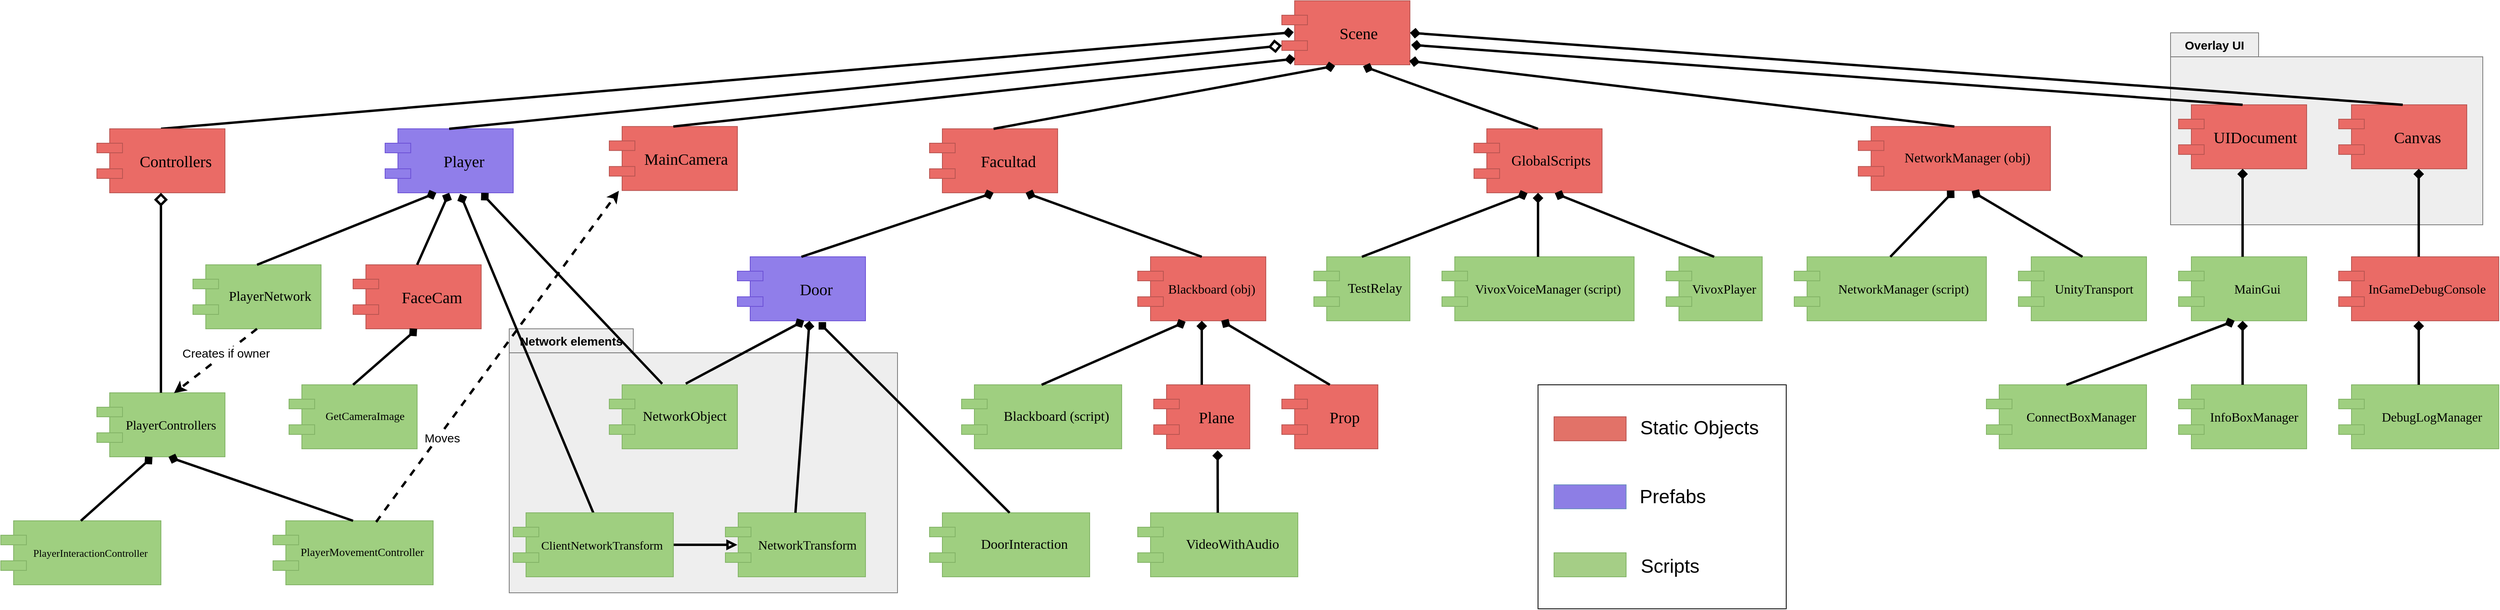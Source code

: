 <mxfile version="22.1.17" type="device">
  <diagram name="Page-1" id="5f0bae14-7c28-e335-631c-24af17079c00">
    <mxGraphModel dx="5785" dy="1930" grid="1" gridSize="10" guides="1" tooltips="1" connect="1" arrows="1" fold="1" page="1" pageScale="1" pageWidth="1100" pageHeight="850" background="none" math="0" shadow="0">
      <root>
        <mxCell id="0" />
        <mxCell id="1" parent="0" />
        <mxCell id="Jn8JFCtktgWJxwUDa2yF-2" value="&lt;font style=&quot;font-size: 15px;&quot;&gt;Overlay UI&lt;/font&gt;" style="shape=folder;fontStyle=1;tabWidth=110;tabHeight=30;tabPosition=left;html=1;boundedLbl=1;labelInHeader=1;container=1;collapsible=0;whiteSpace=wrap;fillColor=#DDDDDD;opacity=50;" parent="1" vertex="1">
          <mxGeometry x="1430" y="80" width="390" height="240" as="geometry" />
        </mxCell>
        <mxCell id="Jn8JFCtktgWJxwUDa2yF-3" value="" style="html=1;strokeColor=none;resizeWidth=1;resizeHeight=1;fillColor=none;part=1;connectable=0;allowArrows=0;deletable=0;whiteSpace=wrap;" parent="Jn8JFCtktgWJxwUDa2yF-2" vertex="1">
          <mxGeometry width="390" height="10" relative="1" as="geometry">
            <mxPoint y="30" as="offset" />
          </mxGeometry>
        </mxCell>
        <mxCell id="Jn8JFCtktgWJxwUDa2yF-15" value="&lt;font style=&quot;font-size: 20px;&quot;&gt;UIDocument&amp;nbsp;&lt;/font&gt;" style="shape=component;align=center;spacingLeft=36;rounded=0;shadow=0;comic=0;labelBackgroundColor=none;strokeWidth=1;fontFamily=Verdana;fontSize=12;html=1;fillColor=#EA6B66;strokeColor=#b85450;gradientColor=none;" parent="Jn8JFCtktgWJxwUDa2yF-2" vertex="1">
          <mxGeometry x="10" y="90" width="160" height="80" as="geometry" />
        </mxCell>
        <mxCell id="Jn8JFCtktgWJxwUDa2yF-13" value="&lt;font style=&quot;font-size: 20px;&quot;&gt;Canvas&lt;/font&gt;" style="shape=component;align=center;spacingLeft=36;rounded=0;shadow=0;comic=0;labelBackgroundColor=none;strokeWidth=1;fontFamily=Verdana;fontSize=12;html=1;fillColor=#EA6B66;strokeColor=#b85450;gradientColor=none;" parent="Jn8JFCtktgWJxwUDa2yF-2" vertex="1">
          <mxGeometry x="210" y="90" width="160" height="80" as="geometry" />
        </mxCell>
        <mxCell id="Jn8JFCtktgWJxwUDa2yF-46" value="&lt;span style=&quot;font-size: 15px;&quot;&gt;Network elements&lt;/span&gt;" style="shape=folder;fontStyle=1;tabWidth=155;tabHeight=30;tabPosition=left;html=1;boundedLbl=1;labelInHeader=1;container=1;collapsible=0;whiteSpace=wrap;fillColor=#DDDDDD;opacity=50;" parent="1" vertex="1">
          <mxGeometry x="-645" y="450" width="485" height="330" as="geometry" />
        </mxCell>
        <mxCell id="Jn8JFCtktgWJxwUDa2yF-47" value="" style="html=1;strokeColor=none;resizeWidth=1;resizeHeight=1;fillColor=none;part=1;connectable=0;allowArrows=0;deletable=0;whiteSpace=wrap;" parent="Jn8JFCtktgWJxwUDa2yF-46" vertex="1">
          <mxGeometry width="485" height="10" relative="1" as="geometry">
            <mxPoint y="30" as="offset" />
          </mxGeometry>
        </mxCell>
        <mxCell id="Jn8JFCtktgWJxwUDa2yF-41" value="&lt;font style=&quot;font-size: 16px;&quot;&gt;NetworkTransform&amp;nbsp;&amp;nbsp;&lt;/font&gt;" style="shape=component;align=center;spacingLeft=36;rounded=0;shadow=0;comic=0;labelBackgroundColor=none;strokeWidth=1;fontFamily=Verdana;fontSize=12;html=1;fillColor=#9fcf80;strokeColor=#82b366;gradientColor=none;" parent="Jn8JFCtktgWJxwUDa2yF-46" vertex="1">
          <mxGeometry x="270" y="230" width="175" height="80" as="geometry" />
        </mxCell>
        <mxCell id="Jn8JFCtktgWJxwUDa2yF-44" value="&lt;span style=&quot;font-size: 17px;&quot;&gt;NetworkObject&amp;nbsp;&amp;nbsp;&lt;/span&gt;" style="shape=component;align=center;spacingLeft=36;rounded=0;shadow=0;comic=0;labelBackgroundColor=none;strokeWidth=1;fontFamily=Verdana;fontSize=12;html=1;fillColor=#9fcf80;strokeColor=#82b366;gradientColor=none;" parent="Jn8JFCtktgWJxwUDa2yF-46" vertex="1">
          <mxGeometry x="125" y="70" width="160" height="80" as="geometry" />
        </mxCell>
        <mxCell id="Jn8JFCtktgWJxwUDa2yF-17" value="" style="rounded=0;orthogonalLoop=1;jettySize=auto;html=1;entryX=0.5;entryY=0;entryDx=0;entryDy=0;startArrow=diamond;startFill=1;endArrow=none;endFill=0;strokeWidth=3;exitX=0.093;exitY=0.491;exitDx=0;exitDy=0;exitPerimeter=0;" parent="1" source="Jn8JFCtktgWJxwUDa2yF-1" target="Jn8JFCtktgWJxwUDa2yF-7" edge="1">
          <mxGeometry relative="1" as="geometry">
            <mxPoint x="-240" y="90" as="targetPoint" />
          </mxGeometry>
        </mxCell>
        <mxCell id="Jn8JFCtktgWJxwUDa2yF-1" value="&lt;font style=&quot;font-size: 20px;&quot;&gt;Scene&amp;nbsp;&lt;/font&gt;" style="shape=component;align=center;spacingLeft=36;rounded=0;shadow=0;comic=0;labelBackgroundColor=none;strokeWidth=1;fontFamily=Verdana;fontSize=12;html=1;fillColor=#EA6B66;strokeColor=#b85450;gradientColor=none;" parent="1" vertex="1">
          <mxGeometry x="320" y="40" width="160" height="80" as="geometry" />
        </mxCell>
        <mxCell id="Jn8JFCtktgWJxwUDa2yF-7" value="&lt;font style=&quot;font-size: 20px;&quot;&gt;Controllers&lt;/font&gt;" style="shape=component;align=center;spacingLeft=36;rounded=0;shadow=0;comic=0;labelBackgroundColor=none;strokeWidth=1;fontFamily=Verdana;fontSize=12;html=1;fillColor=#EA6B66;strokeColor=#b85450;gradientColor=none;" parent="1" vertex="1">
          <mxGeometry x="-1160" y="200" width="160" height="80" as="geometry" />
        </mxCell>
        <mxCell id="Jn8JFCtktgWJxwUDa2yF-8" value="&lt;font style=&quot;font-size: 20px;&quot;&gt;Player&lt;/font&gt;" style="shape=component;align=center;spacingLeft=36;rounded=0;shadow=0;comic=0;labelBackgroundColor=none;strokeWidth=1;fontFamily=Verdana;fontSize=12;html=1;fillColor=#907EEA;strokeColor=#6C51D6;gradientColor=none;" parent="1" vertex="1">
          <mxGeometry x="-800" y="200" width="160" height="80" as="geometry" />
        </mxCell>
        <mxCell id="Jn8JFCtktgWJxwUDa2yF-9" value="&lt;font style=&quot;font-size: 20px;&quot;&gt;Facultad&lt;/font&gt;" style="shape=component;align=center;spacingLeft=36;rounded=0;shadow=0;comic=0;labelBackgroundColor=none;strokeWidth=1;fontFamily=Verdana;fontSize=12;html=1;fillColor=#EA6B66;strokeColor=#b85450;gradientColor=none;" parent="1" vertex="1">
          <mxGeometry x="-120" y="200" width="160" height="80" as="geometry" />
        </mxCell>
        <mxCell id="Jn8JFCtktgWJxwUDa2yF-10" value="&lt;font style=&quot;font-size: 17px;&quot;&gt;NetworkManager (obj)&amp;nbsp;&lt;/font&gt;" style="shape=component;align=center;spacingLeft=36;rounded=0;shadow=0;comic=0;labelBackgroundColor=none;strokeWidth=1;fontFamily=Verdana;fontSize=12;html=1;fillColor=#EA6B66;strokeColor=#b85450;gradientColor=none;" parent="1" vertex="1">
          <mxGeometry x="1040" y="197.12" width="240" height="80" as="geometry" />
        </mxCell>
        <mxCell id="Jn8JFCtktgWJxwUDa2yF-12" value="&lt;font style=&quot;font-size: 20px;&quot;&gt;MainCamera&amp;nbsp;&lt;/font&gt;" style="shape=component;align=center;spacingLeft=36;rounded=0;shadow=0;comic=0;labelBackgroundColor=none;strokeWidth=1;fontFamily=Verdana;fontSize=12;html=1;fillColor=#EA6B66;strokeColor=#b85450;gradientColor=none;" parent="1" vertex="1">
          <mxGeometry x="-520" y="197.12" width="160" height="80" as="geometry" />
        </mxCell>
        <mxCell id="Jn8JFCtktgWJxwUDa2yF-14" value="&lt;font style=&quot;font-size: 18px;&quot;&gt;GlobalScripts&amp;nbsp;&lt;/font&gt;" style="shape=component;align=center;spacingLeft=36;rounded=0;shadow=0;comic=0;labelBackgroundColor=none;strokeWidth=1;fontFamily=Verdana;fontSize=12;html=1;fillColor=#EA6B66;strokeColor=#b85450;gradientColor=none;" parent="1" vertex="1">
          <mxGeometry x="560" y="200" width="160" height="80" as="geometry" />
        </mxCell>
        <mxCell id="Jn8JFCtktgWJxwUDa2yF-18" value="" style="rounded=0;orthogonalLoop=1;jettySize=auto;html=1;entryX=0.5;entryY=0;entryDx=0;entryDy=0;startArrow=diamond;startFill=0;endArrow=none;endFill=0;strokeWidth=3;exitX=0;exitY=0.7;exitDx=0;exitDy=0;endSize=10;startSize=10;targetPerimeterSpacing=0;" parent="1" source="Jn8JFCtktgWJxwUDa2yF-1" target="Jn8JFCtktgWJxwUDa2yF-8" edge="1">
          <mxGeometry relative="1" as="geometry">
            <mxPoint x="320" y="100" as="sourcePoint" />
            <mxPoint x="-910" y="210" as="targetPoint" />
          </mxGeometry>
        </mxCell>
        <mxCell id="Jn8JFCtktgWJxwUDa2yF-19" value="" style="rounded=0;orthogonalLoop=1;jettySize=auto;html=1;entryX=0.5;entryY=0;entryDx=0;entryDy=0;startArrow=diamond;startFill=1;endArrow=none;endFill=0;strokeWidth=3;exitX=0.416;exitY=1.017;exitDx=0;exitDy=0;exitPerimeter=0;" parent="1" source="Jn8JFCtktgWJxwUDa2yF-1" target="Jn8JFCtktgWJxwUDa2yF-9" edge="1">
          <mxGeometry relative="1" as="geometry">
            <mxPoint x="340" y="120" as="sourcePoint" />
            <mxPoint x="-710" y="210" as="targetPoint" />
          </mxGeometry>
        </mxCell>
        <mxCell id="Jn8JFCtktgWJxwUDa2yF-20" value="" style="rounded=0;orthogonalLoop=1;jettySize=auto;html=1;entryX=0.5;entryY=0;entryDx=0;entryDy=0;startArrow=diamond;startFill=1;endArrow=none;endFill=0;strokeWidth=3;exitX=0.995;exitY=0.94;exitDx=0;exitDy=0;exitPerimeter=0;" parent="1" source="Jn8JFCtktgWJxwUDa2yF-1" target="Jn8JFCtktgWJxwUDa2yF-10" edge="1">
          <mxGeometry relative="1" as="geometry">
            <mxPoint x="502.56" y="75.84" as="sourcePoint" />
            <mxPoint x="10" y="207.12" as="targetPoint" />
          </mxGeometry>
        </mxCell>
        <mxCell id="Jn8JFCtktgWJxwUDa2yF-22" value="" style="rounded=0;orthogonalLoop=1;jettySize=auto;html=1;entryX=0.5;entryY=0;entryDx=0;entryDy=0;startArrow=diamond;startFill=1;endArrow=none;endFill=0;strokeWidth=3;fontStyle=1;exitX=0.105;exitY=0.905;exitDx=0;exitDy=0;exitPerimeter=0;" parent="1" source="Jn8JFCtktgWJxwUDa2yF-1" target="Jn8JFCtktgWJxwUDa2yF-12" edge="1">
          <mxGeometry relative="1" as="geometry">
            <mxPoint x="538.56" y="76.24" as="sourcePoint" />
            <mxPoint x="260" y="217.12" as="targetPoint" />
          </mxGeometry>
        </mxCell>
        <mxCell id="Jn8JFCtktgWJxwUDa2yF-23" value="" style="rounded=0;orthogonalLoop=1;jettySize=auto;html=1;entryX=0.5;entryY=0;entryDx=0;entryDy=0;startArrow=diamond;startFill=1;endArrow=none;endFill=0;strokeWidth=3;fontStyle=1;exitX=0.634;exitY=1.022;exitDx=0;exitDy=0;exitPerimeter=0;" parent="1" source="Jn8JFCtktgWJxwUDa2yF-1" target="Jn8JFCtktgWJxwUDa2yF-14" edge="1">
          <mxGeometry relative="1" as="geometry">
            <mxPoint x="563.52" y="76.8" as="sourcePoint" />
            <mxPoint x="770" y="207.12" as="targetPoint" />
          </mxGeometry>
        </mxCell>
        <mxCell id="Jn8JFCtktgWJxwUDa2yF-24" value="" style="rounded=0;orthogonalLoop=1;jettySize=auto;html=1;entryX=0.5;entryY=0;entryDx=0;entryDy=0;startArrow=diamond;startFill=1;endArrow=none;endFill=0;strokeWidth=3;fontStyle=1;exitX=1;exitY=0.5;exitDx=0;exitDy=0;" parent="1" source="Jn8JFCtktgWJxwUDa2yF-1" target="Jn8JFCtktgWJxwUDa2yF-13" edge="1">
          <mxGeometry relative="1" as="geometry">
            <mxPoint x="598.72" y="78.0" as="sourcePoint" />
            <mxPoint x="970" y="207.12" as="targetPoint" />
          </mxGeometry>
        </mxCell>
        <mxCell id="Jn8JFCtktgWJxwUDa2yF-25" value="" style="rounded=0;orthogonalLoop=1;jettySize=auto;html=1;entryX=0.5;entryY=0;entryDx=0;entryDy=0;startArrow=diamond;startFill=1;endArrow=none;endFill=0;strokeWidth=3;fontStyle=1;exitX=1.01;exitY=0.689;exitDx=0;exitDy=0;exitPerimeter=0;" parent="1" source="Jn8JFCtktgWJxwUDa2yF-1" target="Jn8JFCtktgWJxwUDa2yF-15" edge="1">
          <mxGeometry relative="1" as="geometry">
            <mxPoint x="599.68" y="60.0" as="sourcePoint" />
            <mxPoint x="1170" y="207.12" as="targetPoint" />
          </mxGeometry>
        </mxCell>
        <mxCell id="Jn8JFCtktgWJxwUDa2yF-26" value="&lt;font style=&quot;font-size: 17px;&quot;&gt;PlayerNetwork&amp;nbsp;&lt;/font&gt;" style="shape=component;align=center;spacingLeft=36;rounded=0;shadow=0;comic=0;labelBackgroundColor=none;strokeWidth=1;fontFamily=Verdana;fontSize=12;html=1;fillColor=#9fcf80;strokeColor=#82b366;gradientColor=none;" parent="1" vertex="1">
          <mxGeometry x="-1040" y="370" width="160" height="80" as="geometry" />
        </mxCell>
        <mxCell id="Jn8JFCtktgWJxwUDa2yF-27" value="&lt;font style=&quot;font-size: 16px;&quot;&gt;PlayerControllers&amp;nbsp; &amp;nbsp;&lt;/font&gt;" style="shape=component;align=center;spacingLeft=36;rounded=0;shadow=0;comic=0;labelBackgroundColor=none;strokeWidth=1;fontFamily=Verdana;fontSize=12;html=1;fillColor=#9fcf80;strokeColor=#82b366;gradientColor=none;" parent="1" vertex="1">
          <mxGeometry x="-1160" y="530" width="160" height="80" as="geometry" />
        </mxCell>
        <mxCell id="Jn8JFCtktgWJxwUDa2yF-28" value="&lt;font style=&quot;font-size: 13px;&quot;&gt;PlayerInteractionController&amp;nbsp; &amp;nbsp;&amp;nbsp;&lt;/font&gt;" style="shape=component;align=center;spacingLeft=36;rounded=0;shadow=0;comic=0;labelBackgroundColor=none;strokeWidth=1;fontFamily=Verdana;fontSize=12;html=1;fillColor=#9fcf80;strokeColor=#82b366;gradientColor=none;" parent="1" vertex="1">
          <mxGeometry x="-1280" y="690" width="200" height="80" as="geometry" />
        </mxCell>
        <mxCell id="Jn8JFCtktgWJxwUDa2yF-29" value="&lt;font style=&quot;font-size: 14px;&quot;&gt;PlayerMovementController&amp;nbsp; &amp;nbsp;&amp;nbsp;&lt;/font&gt;" style="shape=component;align=center;spacingLeft=36;rounded=0;shadow=0;comic=0;labelBackgroundColor=none;strokeWidth=1;fontFamily=Verdana;fontSize=12;html=1;fillColor=#9fcf80;strokeColor=#82b366;gradientColor=none;" parent="1" vertex="1">
          <mxGeometry x="-940" y="690" width="200" height="80" as="geometry" />
        </mxCell>
        <mxCell id="Jn8JFCtktgWJxwUDa2yF-30" value="" style="rounded=0;orthogonalLoop=1;jettySize=auto;html=1;entryX=0.5;entryY=0;entryDx=0;entryDy=0;startArrow=diamond;startFill=1;endArrow=none;endFill=0;strokeWidth=3;exitX=0.4;exitY=1;exitDx=0;exitDy=0;exitPerimeter=0;" parent="1" source="Jn8JFCtktgWJxwUDa2yF-8" target="Jn8JFCtktgWJxwUDa2yF-26" edge="1">
          <mxGeometry relative="1" as="geometry">
            <mxPoint x="-880" y="290" as="sourcePoint" />
            <mxPoint x="-850" y="620" as="targetPoint" />
          </mxGeometry>
        </mxCell>
        <mxCell id="Jn8JFCtktgWJxwUDa2yF-31" value="" style="rounded=0;orthogonalLoop=1;jettySize=auto;html=1;entryX=0.5;entryY=0;entryDx=0;entryDy=0;startArrow=diamond;startFill=0;endArrow=none;endFill=0;strokeWidth=3;exitX=0.5;exitY=1;exitDx=0;exitDy=0;startSize=10;endSize=10;" parent="1" source="Jn8JFCtktgWJxwUDa2yF-7" target="Jn8JFCtktgWJxwUDa2yF-27" edge="1">
          <mxGeometry relative="1" as="geometry">
            <mxPoint x="-1080" y="290" as="sourcePoint" />
            <mxPoint x="-860" y="590" as="targetPoint" />
          </mxGeometry>
        </mxCell>
        <mxCell id="Jn8JFCtktgWJxwUDa2yF-32" value="" style="rounded=0;orthogonalLoop=1;jettySize=auto;html=1;entryX=0.5;entryY=0;entryDx=0;entryDy=0;startArrow=diamond;startFill=1;endArrow=none;endFill=0;strokeWidth=3;exitX=0.434;exitY=1.002;exitDx=0;exitDy=0;exitPerimeter=0;" parent="1" source="Jn8JFCtktgWJxwUDa2yF-27" target="Jn8JFCtktgWJxwUDa2yF-28" edge="1">
          <mxGeometry relative="1" as="geometry">
            <mxPoint x="-1070" y="630" as="sourcePoint" />
            <mxPoint x="-1190" y="710" as="targetPoint" />
          </mxGeometry>
        </mxCell>
        <mxCell id="Jn8JFCtktgWJxwUDa2yF-33" value="" style="rounded=0;orthogonalLoop=1;jettySize=auto;html=1;entryX=0.5;entryY=0;entryDx=0;entryDy=0;startArrow=diamond;startFill=1;endArrow=none;endFill=0;strokeWidth=3;exitX=0.559;exitY=1.002;exitDx=0;exitDy=0;exitPerimeter=0;" parent="1" source="Jn8JFCtktgWJxwUDa2yF-27" target="Jn8JFCtktgWJxwUDa2yF-29" edge="1">
          <mxGeometry relative="1" as="geometry">
            <mxPoint x="-1070" y="620" as="sourcePoint" />
            <mxPoint x="-1150" y="700" as="targetPoint" />
          </mxGeometry>
        </mxCell>
        <mxCell id="Jn8JFCtktgWJxwUDa2yF-34" value="" style="rounded=0;orthogonalLoop=1;jettySize=auto;html=1;entryX=0.602;entryY=0.005;entryDx=0;entryDy=0;startArrow=none;startFill=0;endArrow=classic;endFill=1;strokeWidth=3;exitX=0.5;exitY=1;exitDx=0;exitDy=0;entryPerimeter=0;dashed=1;" parent="1" source="Jn8JFCtktgWJxwUDa2yF-26" target="Jn8JFCtktgWJxwUDa2yF-27" edge="1">
          <mxGeometry relative="1" as="geometry">
            <mxPoint x="-780" y="470" as="sourcePoint" />
            <mxPoint x="-700" y="710" as="targetPoint" />
          </mxGeometry>
        </mxCell>
        <mxCell id="Jn8JFCtktgWJxwUDa2yF-35" value="&lt;font style=&quot;font-size: 15px;&quot;&gt;Creates if owner&lt;/font&gt;" style="edgeLabel;html=1;align=center;verticalAlign=middle;resizable=0;points=[];" parent="Jn8JFCtktgWJxwUDa2yF-34" vertex="1" connectable="0">
          <mxGeometry x="-0.05" y="3" relative="1" as="geometry">
            <mxPoint x="8" y="-11" as="offset" />
          </mxGeometry>
        </mxCell>
        <mxCell id="Jn8JFCtktgWJxwUDa2yF-38" value="" style="rounded=0;orthogonalLoop=1;jettySize=auto;html=1;entryX=0.5;entryY=0;entryDx=0;entryDy=0;startArrow=diamond;startFill=1;endArrow=none;endFill=0;strokeWidth=3;exitX=0.586;exitY=1.016;exitDx=0;exitDy=0;exitPerimeter=0;" parent="1" source="Jn8JFCtktgWJxwUDa2yF-8" target="Jn8JFCtktgWJxwUDa2yF-37" edge="1">
          <mxGeometry relative="1" as="geometry">
            <mxPoint x="-710" y="290" as="sourcePoint" />
            <mxPoint x="-790" y="370" as="targetPoint" />
          </mxGeometry>
        </mxCell>
        <mxCell id="Jn8JFCtktgWJxwUDa2yF-39" value="&lt;font style=&quot;font-size: 20px;&quot;&gt;Door&lt;/font&gt;" style="shape=component;align=center;spacingLeft=36;rounded=0;shadow=0;comic=0;labelBackgroundColor=none;strokeWidth=1;fontFamily=Verdana;fontSize=12;html=1;fillColor=#907EEA;strokeColor=#6C51D6;gradientColor=none;" parent="1" vertex="1">
          <mxGeometry x="-360" y="360" width="160" height="80" as="geometry" />
        </mxCell>
        <mxCell id="Jn8JFCtktgWJxwUDa2yF-40" value="" style="rounded=0;orthogonalLoop=1;jettySize=auto;html=1;entryX=0.5;entryY=0;entryDx=0;entryDy=0;startArrow=diamond;startFill=1;endArrow=none;endFill=0;strokeWidth=3;exitX=0.5;exitY=1;exitDx=0;exitDy=0;" parent="1" source="Jn8JFCtktgWJxwUDa2yF-9" target="Jn8JFCtktgWJxwUDa2yF-39" edge="1">
          <mxGeometry relative="1" as="geometry">
            <mxPoint x="-45" y="260" as="sourcePoint" />
            <mxPoint x="-400" y="381" as="targetPoint" />
          </mxGeometry>
        </mxCell>
        <mxCell id="Jn8JFCtktgWJxwUDa2yF-42" value="" style="rounded=0;orthogonalLoop=1;jettySize=auto;html=1;entryX=0.5;entryY=0;entryDx=0;entryDy=0;startArrow=diamond;startFill=1;endArrow=none;endFill=0;strokeWidth=3;" parent="1" target="Jn8JFCtktgWJxwUDa2yF-41" edge="1">
          <mxGeometry relative="1" as="geometry">
            <mxPoint x="-270" y="440" as="sourcePoint" />
            <mxPoint x="-300" y="550" as="targetPoint" />
          </mxGeometry>
        </mxCell>
        <mxCell id="Jn8JFCtktgWJxwUDa2yF-43" value="" style="rounded=0;orthogonalLoop=1;jettySize=auto;html=1;entryX=1;entryY=0.5;entryDx=0;entryDy=0;startArrow=block;startFill=0;endArrow=none;endFill=0;strokeWidth=3;" parent="1" target="Jn8JFCtktgWJxwUDa2yF-37" edge="1">
          <mxGeometry relative="1" as="geometry">
            <mxPoint x="-360" y="720" as="sourcePoint" />
            <mxPoint x="-390" y="710" as="targetPoint" />
          </mxGeometry>
        </mxCell>
        <mxCell id="Jn8JFCtktgWJxwUDa2yF-45" value="" style="rounded=0;orthogonalLoop=1;jettySize=auto;html=1;entryX=0.597;entryY=-0.018;entryDx=0;entryDy=0;startArrow=diamond;startFill=1;endArrow=none;endFill=0;strokeWidth=3;exitX=0.521;exitY=0.997;exitDx=0;exitDy=0;exitPerimeter=0;entryPerimeter=0;" parent="1" source="Jn8JFCtktgWJxwUDa2yF-39" target="Jn8JFCtktgWJxwUDa2yF-44" edge="1">
          <mxGeometry relative="1" as="geometry">
            <mxPoint x="-470" y="450" as="sourcePoint" />
            <mxPoint x="-470" y="530" as="targetPoint" />
          </mxGeometry>
        </mxCell>
        <mxCell id="Jn8JFCtktgWJxwUDa2yF-48" value="&lt;font style=&quot;font-size: 17px;&quot;&gt;DoorInteraction&lt;/font&gt;" style="shape=component;align=center;spacingLeft=36;rounded=0;shadow=0;comic=0;labelBackgroundColor=none;strokeWidth=1;fontFamily=Verdana;fontSize=12;html=1;fillColor=#9fcf80;strokeColor=#82b366;gradientColor=none;" parent="1" vertex="1">
          <mxGeometry x="-120" y="680" width="200" height="80" as="geometry" />
        </mxCell>
        <mxCell id="Jn8JFCtktgWJxwUDa2yF-49" value="" style="rounded=0;orthogonalLoop=1;jettySize=auto;html=1;entryX=0.5;entryY=0;entryDx=0;entryDy=0;startArrow=diamond;startFill=1;endArrow=none;endFill=0;strokeWidth=3;exitX=0.634;exitY=1.021;exitDx=0;exitDy=0;exitPerimeter=0;" parent="1" source="Jn8JFCtktgWJxwUDa2yF-39" target="Jn8JFCtktgWJxwUDa2yF-48" edge="1">
          <mxGeometry relative="1" as="geometry">
            <mxPoint x="-265" y="451" as="sourcePoint" />
            <mxPoint x="-270" y="530" as="targetPoint" />
          </mxGeometry>
        </mxCell>
        <mxCell id="Jn8JFCtktgWJxwUDa2yF-50" value="&lt;font style=&quot;font-size: 16px;&quot;&gt;Blackboard (obj)&amp;nbsp; &amp;nbsp;&lt;/font&gt;" style="shape=component;align=center;spacingLeft=36;rounded=0;shadow=0;comic=0;labelBackgroundColor=none;strokeWidth=1;fontFamily=Verdana;fontSize=12;html=1;fillColor=#EA6B66;strokeColor=#b85450;gradientColor=none;" parent="1" vertex="1">
          <mxGeometry x="140" y="360" width="160" height="80" as="geometry" />
        </mxCell>
        <mxCell id="Jn8JFCtktgWJxwUDa2yF-51" value="" style="rounded=0;orthogonalLoop=1;jettySize=auto;html=1;entryX=0.413;entryY=-0.016;entryDx=0;entryDy=0;startArrow=diamond;startFill=1;endArrow=none;endFill=0;strokeWidth=3;exitX=0.75;exitY=1;exitDx=0;exitDy=0;entryPerimeter=0;" parent="1" source="Jn8JFCtktgWJxwUDa2yF-8" target="Jn8JFCtktgWJxwUDa2yF-44" edge="1">
          <mxGeometry relative="1" as="geometry">
            <mxPoint x="-696" y="291" as="sourcePoint" />
            <mxPoint x="-550" y="690" as="targetPoint" />
          </mxGeometry>
        </mxCell>
        <mxCell id="Jn8JFCtktgWJxwUDa2yF-53" value="&lt;font style=&quot;font-size: 17px;&quot;&gt;Blackboard (script)&lt;/font&gt;" style="shape=component;align=center;spacingLeft=36;rounded=0;shadow=0;comic=0;labelBackgroundColor=none;strokeWidth=1;fontFamily=Verdana;fontSize=12;html=1;fillColor=#9fcf80;strokeColor=#82b366;gradientColor=none;" parent="1" vertex="1">
          <mxGeometry x="-80" y="520" width="200" height="80" as="geometry" />
        </mxCell>
        <mxCell id="Jn8JFCtktgWJxwUDa2yF-54" value="&lt;font style=&quot;font-size: 20px;&quot;&gt;Plane&lt;/font&gt;" style="shape=component;align=center;spacingLeft=36;rounded=0;shadow=0;comic=0;labelBackgroundColor=none;strokeWidth=1;fontFamily=Verdana;fontSize=12;html=1;fillColor=#EA6B66;strokeColor=#b85450;gradientColor=none;" parent="1" vertex="1">
          <mxGeometry x="160" y="520" width="120" height="80" as="geometry" />
        </mxCell>
        <mxCell id="Jn8JFCtktgWJxwUDa2yF-55" value="&lt;font style=&quot;font-size: 20px;&quot;&gt;Prop&lt;/font&gt;" style="shape=component;align=center;spacingLeft=36;rounded=0;shadow=0;comic=0;labelBackgroundColor=none;strokeWidth=1;fontFamily=Verdana;fontSize=12;html=1;fillColor=#EA6B66;strokeColor=#b85450;gradientColor=none;" parent="1" vertex="1">
          <mxGeometry x="320" y="520" width="120" height="80" as="geometry" />
        </mxCell>
        <mxCell id="Jn8JFCtktgWJxwUDa2yF-57" value="&lt;span style=&quot;font-size: 17px;&quot;&gt;VideoWithAudio&lt;/span&gt;" style="shape=component;align=center;spacingLeft=36;rounded=0;shadow=0;comic=0;labelBackgroundColor=none;strokeWidth=1;fontFamily=Verdana;fontSize=12;html=1;fillColor=#9fcf80;strokeColor=#82b366;gradientColor=none;" parent="1" vertex="1">
          <mxGeometry x="140" y="680" width="200" height="80" as="geometry" />
        </mxCell>
        <mxCell id="Jn8JFCtktgWJxwUDa2yF-58" value="" style="rounded=0;orthogonalLoop=1;jettySize=auto;html=1;entryX=0.5;entryY=0;entryDx=0;entryDy=0;startArrow=diamond;startFill=1;endArrow=none;endFill=0;strokeWidth=3;exitX=0.374;exitY=1.015;exitDx=0;exitDy=0;exitPerimeter=0;" parent="1" source="Jn8JFCtktgWJxwUDa2yF-50" target="Jn8JFCtktgWJxwUDa2yF-53" edge="1">
          <mxGeometry relative="1" as="geometry">
            <mxPoint x="-329" y="452" as="sourcePoint" />
            <mxPoint x="-90" y="690" as="targetPoint" />
          </mxGeometry>
        </mxCell>
        <mxCell id="Jn8JFCtktgWJxwUDa2yF-59" value="" style="rounded=0;orthogonalLoop=1;jettySize=auto;html=1;entryX=0.5;entryY=0;entryDx=0;entryDy=0;startArrow=diamond;startFill=1;endArrow=none;endFill=0;strokeWidth=3;exitX=0.5;exitY=1;exitDx=0;exitDy=0;" parent="1" source="Jn8JFCtktgWJxwUDa2yF-50" target="Jn8JFCtktgWJxwUDa2yF-54" edge="1">
          <mxGeometry relative="1" as="geometry">
            <mxPoint x="210" y="450" as="sourcePoint" />
            <mxPoint x="30" y="530" as="targetPoint" />
          </mxGeometry>
        </mxCell>
        <mxCell id="Jn8JFCtktgWJxwUDa2yF-61" value="" style="rounded=0;orthogonalLoop=1;jettySize=auto;html=1;entryX=0.5;entryY=0;entryDx=0;entryDy=0;startArrow=diamond;startFill=1;endArrow=none;endFill=0;strokeWidth=3;exitX=0.652;exitY=0.999;exitDx=0;exitDy=0;exitPerimeter=0;" parent="1" source="Jn8JFCtktgWJxwUDa2yF-50" target="Jn8JFCtktgWJxwUDa2yF-55" edge="1">
          <mxGeometry relative="1" as="geometry">
            <mxPoint x="230" y="450" as="sourcePoint" />
            <mxPoint x="230" y="530" as="targetPoint" />
          </mxGeometry>
        </mxCell>
        <mxCell id="Jn8JFCtktgWJxwUDa2yF-62" value="" style="rounded=0;orthogonalLoop=1;jettySize=auto;html=1;entryX=0.5;entryY=0;entryDx=0;entryDy=0;startArrow=diamond;startFill=1;endArrow=none;endFill=0;strokeWidth=3;exitX=0.665;exitY=1.025;exitDx=0;exitDy=0;exitPerimeter=0;" parent="1" source="Jn8JFCtktgWJxwUDa2yF-54" target="Jn8JFCtktgWJxwUDa2yF-57" edge="1">
          <mxGeometry relative="1" as="geometry">
            <mxPoint x="320" y="620" as="sourcePoint" />
            <mxPoint x="456" y="700" as="targetPoint" />
          </mxGeometry>
        </mxCell>
        <mxCell id="Jn8JFCtktgWJxwUDa2yF-64" value="" style="rounded=0;orthogonalLoop=1;jettySize=auto;html=1;entryX=0.5;entryY=0;entryDx=0;entryDy=0;startArrow=diamond;startFill=1;endArrow=none;endFill=0;strokeWidth=3;exitX=0.75;exitY=1;exitDx=0;exitDy=0;" parent="1" source="Jn8JFCtktgWJxwUDa2yF-9" target="Jn8JFCtktgWJxwUDa2yF-50" edge="1">
          <mxGeometry relative="1" as="geometry">
            <mxPoint x="310" y="450" as="sourcePoint" />
            <mxPoint x="310" y="530" as="targetPoint" />
          </mxGeometry>
        </mxCell>
        <mxCell id="Jn8JFCtktgWJxwUDa2yF-65" value="" style="rounded=0;orthogonalLoop=1;jettySize=auto;html=1;entryX=0.075;entryY=1.004;entryDx=0;entryDy=0;startArrow=none;startFill=0;endArrow=classic;endFill=1;strokeWidth=3;exitX=0.644;exitY=0.018;exitDx=0;exitDy=0;dashed=1;exitPerimeter=0;entryPerimeter=0;" parent="1" source="Jn8JFCtktgWJxwUDa2yF-29" target="Jn8JFCtktgWJxwUDa2yF-12" edge="1">
          <mxGeometry relative="1" as="geometry">
            <mxPoint x="-790" y="450" as="sourcePoint" />
            <mxPoint x="-894" y="530" as="targetPoint" />
          </mxGeometry>
        </mxCell>
        <mxCell id="Jn8JFCtktgWJxwUDa2yF-66" value="&lt;span style=&quot;font-size: 15px;&quot;&gt;Moves&lt;/span&gt;" style="edgeLabel;html=1;align=center;verticalAlign=middle;resizable=0;points=[];" parent="Jn8JFCtktgWJxwUDa2yF-65" vertex="1" connectable="0">
          <mxGeometry x="-0.05" y="3" relative="1" as="geometry">
            <mxPoint x="-60" y="93" as="offset" />
          </mxGeometry>
        </mxCell>
        <mxCell id="Jn8JFCtktgWJxwUDa2yF-37" value="&lt;font style=&quot;font-size: 15px;&quot;&gt;ClientNetworkTransform&amp;nbsp; &amp;nbsp;&amp;nbsp;&lt;/font&gt;" style="shape=component;align=center;spacingLeft=36;rounded=0;shadow=0;comic=0;labelBackgroundColor=none;strokeWidth=1;fontFamily=Verdana;fontSize=12;html=1;fillColor=#9fcf80;strokeColor=#82b366;gradientColor=none;" parent="1" vertex="1">
          <mxGeometry x="-640" y="680" width="200" height="80" as="geometry" />
        </mxCell>
        <mxCell id="Jn8JFCtktgWJxwUDa2yF-67" value="&lt;span style=&quot;font-size: 17px;&quot;&gt;TestRelay&amp;nbsp;&lt;/span&gt;" style="shape=component;align=center;spacingLeft=36;rounded=0;shadow=0;comic=0;labelBackgroundColor=none;strokeWidth=1;fontFamily=Verdana;fontSize=12;html=1;fillColor=#9fcf80;strokeColor=#82b366;gradientColor=none;" parent="1" vertex="1">
          <mxGeometry x="360" y="360" width="120" height="80" as="geometry" />
        </mxCell>
        <mxCell id="Jn8JFCtktgWJxwUDa2yF-68" value="" style="rounded=0;orthogonalLoop=1;jettySize=auto;html=1;entryX=0.5;entryY=0;entryDx=0;entryDy=0;startArrow=diamond;startFill=1;endArrow=none;endFill=0;strokeWidth=3;fontStyle=1;exitX=0.418;exitY=1.006;exitDx=0;exitDy=0;exitPerimeter=0;" parent="1" source="Jn8JFCtktgWJxwUDa2yF-14" target="Jn8JFCtktgWJxwUDa2yF-67" edge="1">
          <mxGeometry relative="1" as="geometry">
            <mxPoint x="573.52" y="86.8" as="sourcePoint" />
            <mxPoint x="410" y="210" as="targetPoint" />
          </mxGeometry>
        </mxCell>
        <mxCell id="Jn8JFCtktgWJxwUDa2yF-70" value="&lt;font style=&quot;font-size: 16px;&quot;&gt;&amp;nbsp;VivoxVoiceManager (script)&amp;nbsp; &amp;nbsp;&amp;nbsp;&lt;/font&gt;" style="shape=component;align=center;spacingLeft=36;rounded=0;shadow=0;comic=0;labelBackgroundColor=none;strokeWidth=1;fontFamily=Verdana;fontSize=12;html=1;fillColor=#9fcf80;strokeColor=#82b366;gradientColor=none;" parent="1" vertex="1">
          <mxGeometry x="520" y="360" width="240" height="80" as="geometry" />
        </mxCell>
        <mxCell id="Jn8JFCtktgWJxwUDa2yF-71" value="" style="rounded=0;orthogonalLoop=1;jettySize=auto;html=1;entryX=0.5;entryY=0;entryDx=0;entryDy=0;startArrow=diamond;startFill=1;endArrow=none;endFill=0;strokeWidth=3;fontStyle=1;exitX=0.5;exitY=1;exitDx=0;exitDy=0;" parent="1" source="Jn8JFCtktgWJxwUDa2yF-14" target="Jn8JFCtktgWJxwUDa2yF-70" edge="1">
          <mxGeometry relative="1" as="geometry">
            <mxPoint x="543" y="282" as="sourcePoint" />
            <mxPoint x="410" y="370" as="targetPoint" />
          </mxGeometry>
        </mxCell>
        <mxCell id="Jn8JFCtktgWJxwUDa2yF-72" value="&lt;font style=&quot;font-size: 16px;&quot;&gt;VivoxPlayer&amp;nbsp; &amp;nbsp;&lt;/font&gt;" style="shape=component;align=center;spacingLeft=36;rounded=0;shadow=0;comic=0;labelBackgroundColor=none;strokeWidth=1;fontFamily=Verdana;fontSize=12;html=1;fillColor=#9fcf80;strokeColor=#82b366;gradientColor=none;" parent="1" vertex="1">
          <mxGeometry x="800" y="360" width="120" height="80" as="geometry" />
        </mxCell>
        <mxCell id="Jn8JFCtktgWJxwUDa2yF-73" value="" style="rounded=0;orthogonalLoop=1;jettySize=auto;html=1;entryX=0.5;entryY=0;entryDx=0;entryDy=0;startArrow=diamond;startFill=1;endArrow=none;endFill=0;strokeWidth=3;fontStyle=1;exitX=0.631;exitY=1.006;exitDx=0;exitDy=0;exitPerimeter=0;" parent="1" source="Jn8JFCtktgWJxwUDa2yF-14" target="Jn8JFCtktgWJxwUDa2yF-72" edge="1">
          <mxGeometry relative="1" as="geometry">
            <mxPoint x="554" y="290" as="sourcePoint" />
            <mxPoint x="650" y="370" as="targetPoint" />
          </mxGeometry>
        </mxCell>
        <mxCell id="Jn8JFCtktgWJxwUDa2yF-74" value="&lt;font style=&quot;font-size: 16px;&quot;&gt;NetworkManager (script)&amp;nbsp;&lt;/font&gt;" style="shape=component;align=center;spacingLeft=36;rounded=0;shadow=0;comic=0;labelBackgroundColor=none;strokeWidth=1;fontFamily=Verdana;fontSize=12;html=1;fillColor=#9fcf80;strokeColor=#82b366;gradientColor=none;" parent="1" vertex="1">
          <mxGeometry x="960" y="360" width="240" height="80" as="geometry" />
        </mxCell>
        <mxCell id="Jn8JFCtktgWJxwUDa2yF-75" value="&lt;font style=&quot;font-size: 16px;&quot;&gt;UnityTransport&amp;nbsp;&amp;nbsp;&lt;/font&gt;" style="shape=component;align=center;spacingLeft=36;rounded=0;shadow=0;comic=0;labelBackgroundColor=none;strokeWidth=1;fontFamily=Verdana;fontSize=12;html=1;fillColor=#9fcf80;strokeColor=#82b366;gradientColor=none;" parent="1" vertex="1">
          <mxGeometry x="1240" y="360" width="160" height="80" as="geometry" />
        </mxCell>
        <mxCell id="Jn8JFCtktgWJxwUDa2yF-76" value="" style="rounded=0;orthogonalLoop=1;jettySize=auto;html=1;entryX=0.5;entryY=0;entryDx=0;entryDy=0;startArrow=diamond;startFill=1;endArrow=none;endFill=0;strokeWidth=3;exitX=0.59;exitY=1.011;exitDx=0;exitDy=0;exitPerimeter=0;" parent="1" source="Jn8JFCtktgWJxwUDa2yF-10" target="Jn8JFCtktgWJxwUDa2yF-75" edge="1">
          <mxGeometry relative="1" as="geometry">
            <mxPoint x="1181" y="290" as="sourcePoint" />
            <mxPoint x="2060" y="405" as="targetPoint" />
          </mxGeometry>
        </mxCell>
        <mxCell id="Jn8JFCtktgWJxwUDa2yF-77" value="" style="rounded=0;orthogonalLoop=1;jettySize=auto;html=1;entryX=0.5;entryY=0;entryDx=0;entryDy=0;startArrow=diamond;startFill=1;endArrow=none;endFill=0;strokeWidth=3;exitX=0.5;exitY=1;exitDx=0;exitDy=0;" parent="1" source="Jn8JFCtktgWJxwUDa2yF-10" target="Jn8JFCtktgWJxwUDa2yF-74" edge="1">
          <mxGeometry relative="1" as="geometry">
            <mxPoint x="1096" y="300" as="sourcePoint" />
            <mxPoint x="1240" y="383" as="targetPoint" />
          </mxGeometry>
        </mxCell>
        <mxCell id="Jn8JFCtktgWJxwUDa2yF-79" value="&lt;font style=&quot;font-size: 16px;&quot;&gt;MainGui&lt;/font&gt;" style="shape=component;align=center;spacingLeft=36;rounded=0;shadow=0;comic=0;labelBackgroundColor=none;strokeWidth=1;fontFamily=Verdana;fontSize=12;html=1;fillColor=#9fcf80;strokeColor=#82b366;gradientColor=none;" parent="1" vertex="1">
          <mxGeometry x="1440" y="360" width="160" height="80" as="geometry" />
        </mxCell>
        <mxCell id="Jn8JFCtktgWJxwUDa2yF-80" value="" style="rounded=0;orthogonalLoop=1;jettySize=auto;html=1;entryX=0.5;entryY=0;entryDx=0;entryDy=0;startArrow=diamond;startFill=1;endArrow=none;endFill=0;strokeWidth=3;exitX=0.5;exitY=1;exitDx=0;exitDy=0;" parent="1" source="Jn8JFCtktgWJxwUDa2yF-15" target="Jn8JFCtktgWJxwUDa2yF-79" edge="1">
          <mxGeometry relative="1" as="geometry">
            <mxPoint x="1710" y="390" as="sourcePoint" />
            <mxPoint x="1638" y="392" as="targetPoint" />
          </mxGeometry>
        </mxCell>
        <mxCell id="Jn8JFCtktgWJxwUDa2yF-81" value="&lt;span style=&quot;font-size: 16px;&quot;&gt;ConnectBoxManager&lt;/span&gt;" style="shape=component;align=center;spacingLeft=36;rounded=0;shadow=0;comic=0;labelBackgroundColor=none;strokeWidth=1;fontFamily=Verdana;fontSize=12;html=1;fillColor=#9fcf80;strokeColor=#82b366;gradientColor=none;" parent="1" vertex="1">
          <mxGeometry x="1200" y="520" width="200" height="80" as="geometry" />
        </mxCell>
        <mxCell id="Jn8JFCtktgWJxwUDa2yF-83" value="&lt;font style=&quot;font-size: 16px;&quot;&gt;InfoBoxManager&amp;nbsp;&amp;nbsp;&lt;/font&gt;" style="shape=component;align=center;spacingLeft=36;rounded=0;shadow=0;comic=0;labelBackgroundColor=none;strokeWidth=1;fontFamily=Verdana;fontSize=12;html=1;fillColor=#9fcf80;strokeColor=#82b366;gradientColor=none;" parent="1" vertex="1">
          <mxGeometry x="1440" y="520" width="160" height="80" as="geometry" />
        </mxCell>
        <mxCell id="Jn8JFCtktgWJxwUDa2yF-84" value="&lt;font style=&quot;font-size: 24px;&quot;&gt;&amp;nbsp; &amp;nbsp; &amp;nbsp; &amp;nbsp; &amp;nbsp; &amp;nbsp; &amp;nbsp; Static Objects&lt;br&gt;&lt;br&gt;&lt;br&gt;&amp;nbsp; &amp;nbsp; Prefabs&lt;br&gt;&lt;br&gt;&lt;br&gt;&amp;nbsp; &amp;nbsp;Scripts&lt;br&gt;&lt;/font&gt;" style="rounded=0;whiteSpace=wrap;html=1;fillColor=none;" parent="1" vertex="1">
          <mxGeometry x="640" y="520" width="310" height="280" as="geometry" />
        </mxCell>
        <mxCell id="Jn8JFCtktgWJxwUDa2yF-85" value="" style="rounded=0;whiteSpace=wrap;html=1;fillColor=#a5ce86;gradientColor=none;strokeColor=#82b366;" parent="1" vertex="1">
          <mxGeometry x="660" y="730" width="90" height="30" as="geometry" />
        </mxCell>
        <mxCell id="Jn8JFCtktgWJxwUDa2yF-86" value="" style="rounded=0;whiteSpace=wrap;html=1;fillColor=#8d7ee5;gradientColor=none;strokeColor=#6c8ebf;" parent="1" vertex="1">
          <mxGeometry x="660" y="645" width="90" height="30" as="geometry" />
        </mxCell>
        <mxCell id="Jn8JFCtktgWJxwUDa2yF-87" value="" style="rounded=0;whiteSpace=wrap;html=1;fillColor=#e27268;gradientColor=none;strokeColor=#b85450;" parent="1" vertex="1">
          <mxGeometry x="660" y="560" width="90" height="30" as="geometry" />
        </mxCell>
        <mxCell id="Jn8JFCtktgWJxwUDa2yF-91" value="" style="rounded=0;orthogonalLoop=1;jettySize=auto;html=1;entryX=0.5;entryY=0;entryDx=0;entryDy=0;startArrow=diamond;startFill=1;endArrow=none;endFill=0;strokeWidth=3;exitX=0.438;exitY=1;exitDx=0;exitDy=0;exitPerimeter=0;" parent="1" source="Jn8JFCtktgWJxwUDa2yF-79" target="Jn8JFCtktgWJxwUDa2yF-81" edge="1">
          <mxGeometry relative="1" as="geometry">
            <mxPoint x="1370" y="480" as="sourcePoint" />
            <mxPoint x="1370" y="590" as="targetPoint" />
          </mxGeometry>
        </mxCell>
        <mxCell id="Jn8JFCtktgWJxwUDa2yF-92" value="" style="rounded=0;orthogonalLoop=1;jettySize=auto;html=1;entryX=0.5;entryY=0;entryDx=0;entryDy=0;startArrow=diamond;startFill=1;endArrow=none;endFill=0;strokeWidth=3;exitX=0.5;exitY=1;exitDx=0;exitDy=0;" parent="1" source="Jn8JFCtktgWJxwUDa2yF-79" target="Jn8JFCtktgWJxwUDa2yF-83" edge="1">
          <mxGeometry relative="1" as="geometry">
            <mxPoint x="1530" y="450" as="sourcePoint" />
            <mxPoint x="1310" y="530" as="targetPoint" />
          </mxGeometry>
        </mxCell>
        <mxCell id="Jn8JFCtktgWJxwUDa2yF-93" value="&lt;font style=&quot;font-size: 16px;&quot;&gt;InGameDebugConsole&amp;nbsp; &amp;nbsp;&amp;nbsp;&lt;/font&gt;" style="shape=component;align=center;spacingLeft=36;rounded=0;shadow=0;comic=0;labelBackgroundColor=none;strokeWidth=1;fontFamily=Verdana;fontSize=12;html=1;fillColor=#EA6B66;strokeColor=#b85450;gradientColor=none;" parent="1" vertex="1">
          <mxGeometry x="1640" y="360" width="200" height="80" as="geometry" />
        </mxCell>
        <mxCell id="Jn8JFCtktgWJxwUDa2yF-94" value="" style="rounded=0;orthogonalLoop=1;jettySize=auto;html=1;entryX=0.5;entryY=0;entryDx=0;entryDy=0;startArrow=diamond;startFill=1;endArrow=none;endFill=0;strokeWidth=3;" parent="1" target="Jn8JFCtktgWJxwUDa2yF-93" edge="1">
          <mxGeometry relative="1" as="geometry">
            <mxPoint x="1740" y="250" as="sourcePoint" />
            <mxPoint x="1530" y="370" as="targetPoint" />
          </mxGeometry>
        </mxCell>
        <mxCell id="Jn8JFCtktgWJxwUDa2yF-96" value="&lt;font style=&quot;font-size: 16px;&quot;&gt;DebugLogManager&amp;nbsp;&lt;/font&gt;" style="shape=component;align=center;spacingLeft=36;rounded=0;shadow=0;comic=0;labelBackgroundColor=none;strokeWidth=1;fontFamily=Verdana;fontSize=12;html=1;fillColor=#9fcf80;strokeColor=#82b366;gradientColor=none;" parent="1" vertex="1">
          <mxGeometry x="1640" y="520" width="200" height="80" as="geometry" />
        </mxCell>
        <mxCell id="Jn8JFCtktgWJxwUDa2yF-97" value="" style="rounded=0;orthogonalLoop=1;jettySize=auto;html=1;entryX=0.5;entryY=0;entryDx=0;entryDy=0;startArrow=diamond;startFill=1;endArrow=none;endFill=0;strokeWidth=3;exitX=0.5;exitY=1;exitDx=0;exitDy=0;" parent="1" source="Jn8JFCtktgWJxwUDa2yF-93" target="Jn8JFCtktgWJxwUDa2yF-96" edge="1">
          <mxGeometry relative="1" as="geometry">
            <mxPoint x="1530" y="450" as="sourcePoint" />
            <mxPoint x="1530" y="530" as="targetPoint" />
          </mxGeometry>
        </mxCell>
        <mxCell id="KC4M36sfSyUVaBK1wG2P-1" value="&lt;font style=&quot;font-size: 14px;&quot;&gt;GetCameraImage&amp;nbsp;&amp;nbsp;&lt;/font&gt;" style="shape=component;align=center;spacingLeft=36;rounded=0;shadow=0;comic=0;labelBackgroundColor=none;strokeWidth=1;fontFamily=Verdana;fontSize=12;html=1;fillColor=#9fcf80;strokeColor=#82b366;gradientColor=none;" vertex="1" parent="1">
          <mxGeometry x="-920" y="520" width="160" height="80" as="geometry" />
        </mxCell>
        <mxCell id="KC4M36sfSyUVaBK1wG2P-2" value="&lt;span style=&quot;font-size: 20px;&quot;&gt;FaceCam&lt;/span&gt;" style="shape=component;align=center;spacingLeft=36;rounded=0;shadow=0;comic=0;labelBackgroundColor=none;strokeWidth=1;fontFamily=Verdana;fontSize=12;html=1;fillColor=#EA6B66;strokeColor=#b85450;gradientColor=none;" vertex="1" parent="1">
          <mxGeometry x="-840" y="370" width="160" height="80" as="geometry" />
        </mxCell>
        <mxCell id="KC4M36sfSyUVaBK1wG2P-3" value="" style="rounded=0;orthogonalLoop=1;jettySize=auto;html=1;entryX=0.5;entryY=0;entryDx=0;entryDy=0;startArrow=diamond;startFill=1;endArrow=none;endFill=0;strokeWidth=3;exitX=0.5;exitY=1;exitDx=0;exitDy=0;" edge="1" parent="1" source="KC4M36sfSyUVaBK1wG2P-2" target="KC4M36sfSyUVaBK1wG2P-1">
          <mxGeometry relative="1" as="geometry">
            <mxPoint x="-726" y="290" as="sourcePoint" />
            <mxPoint x="-950" y="380" as="targetPoint" />
          </mxGeometry>
        </mxCell>
        <mxCell id="KC4M36sfSyUVaBK1wG2P-4" value="" style="rounded=0;orthogonalLoop=1;jettySize=auto;html=1;entryX=0.5;entryY=0;entryDx=0;entryDy=0;startArrow=diamond;startFill=1;endArrow=none;endFill=0;strokeWidth=3;exitX=0.5;exitY=1;exitDx=0;exitDy=0;" edge="1" parent="1" source="Jn8JFCtktgWJxwUDa2yF-8" target="KC4M36sfSyUVaBK1wG2P-2">
          <mxGeometry relative="1" as="geometry">
            <mxPoint x="-750" y="460" as="sourcePoint" />
            <mxPoint x="-830" y="530" as="targetPoint" />
          </mxGeometry>
        </mxCell>
      </root>
    </mxGraphModel>
  </diagram>
</mxfile>
